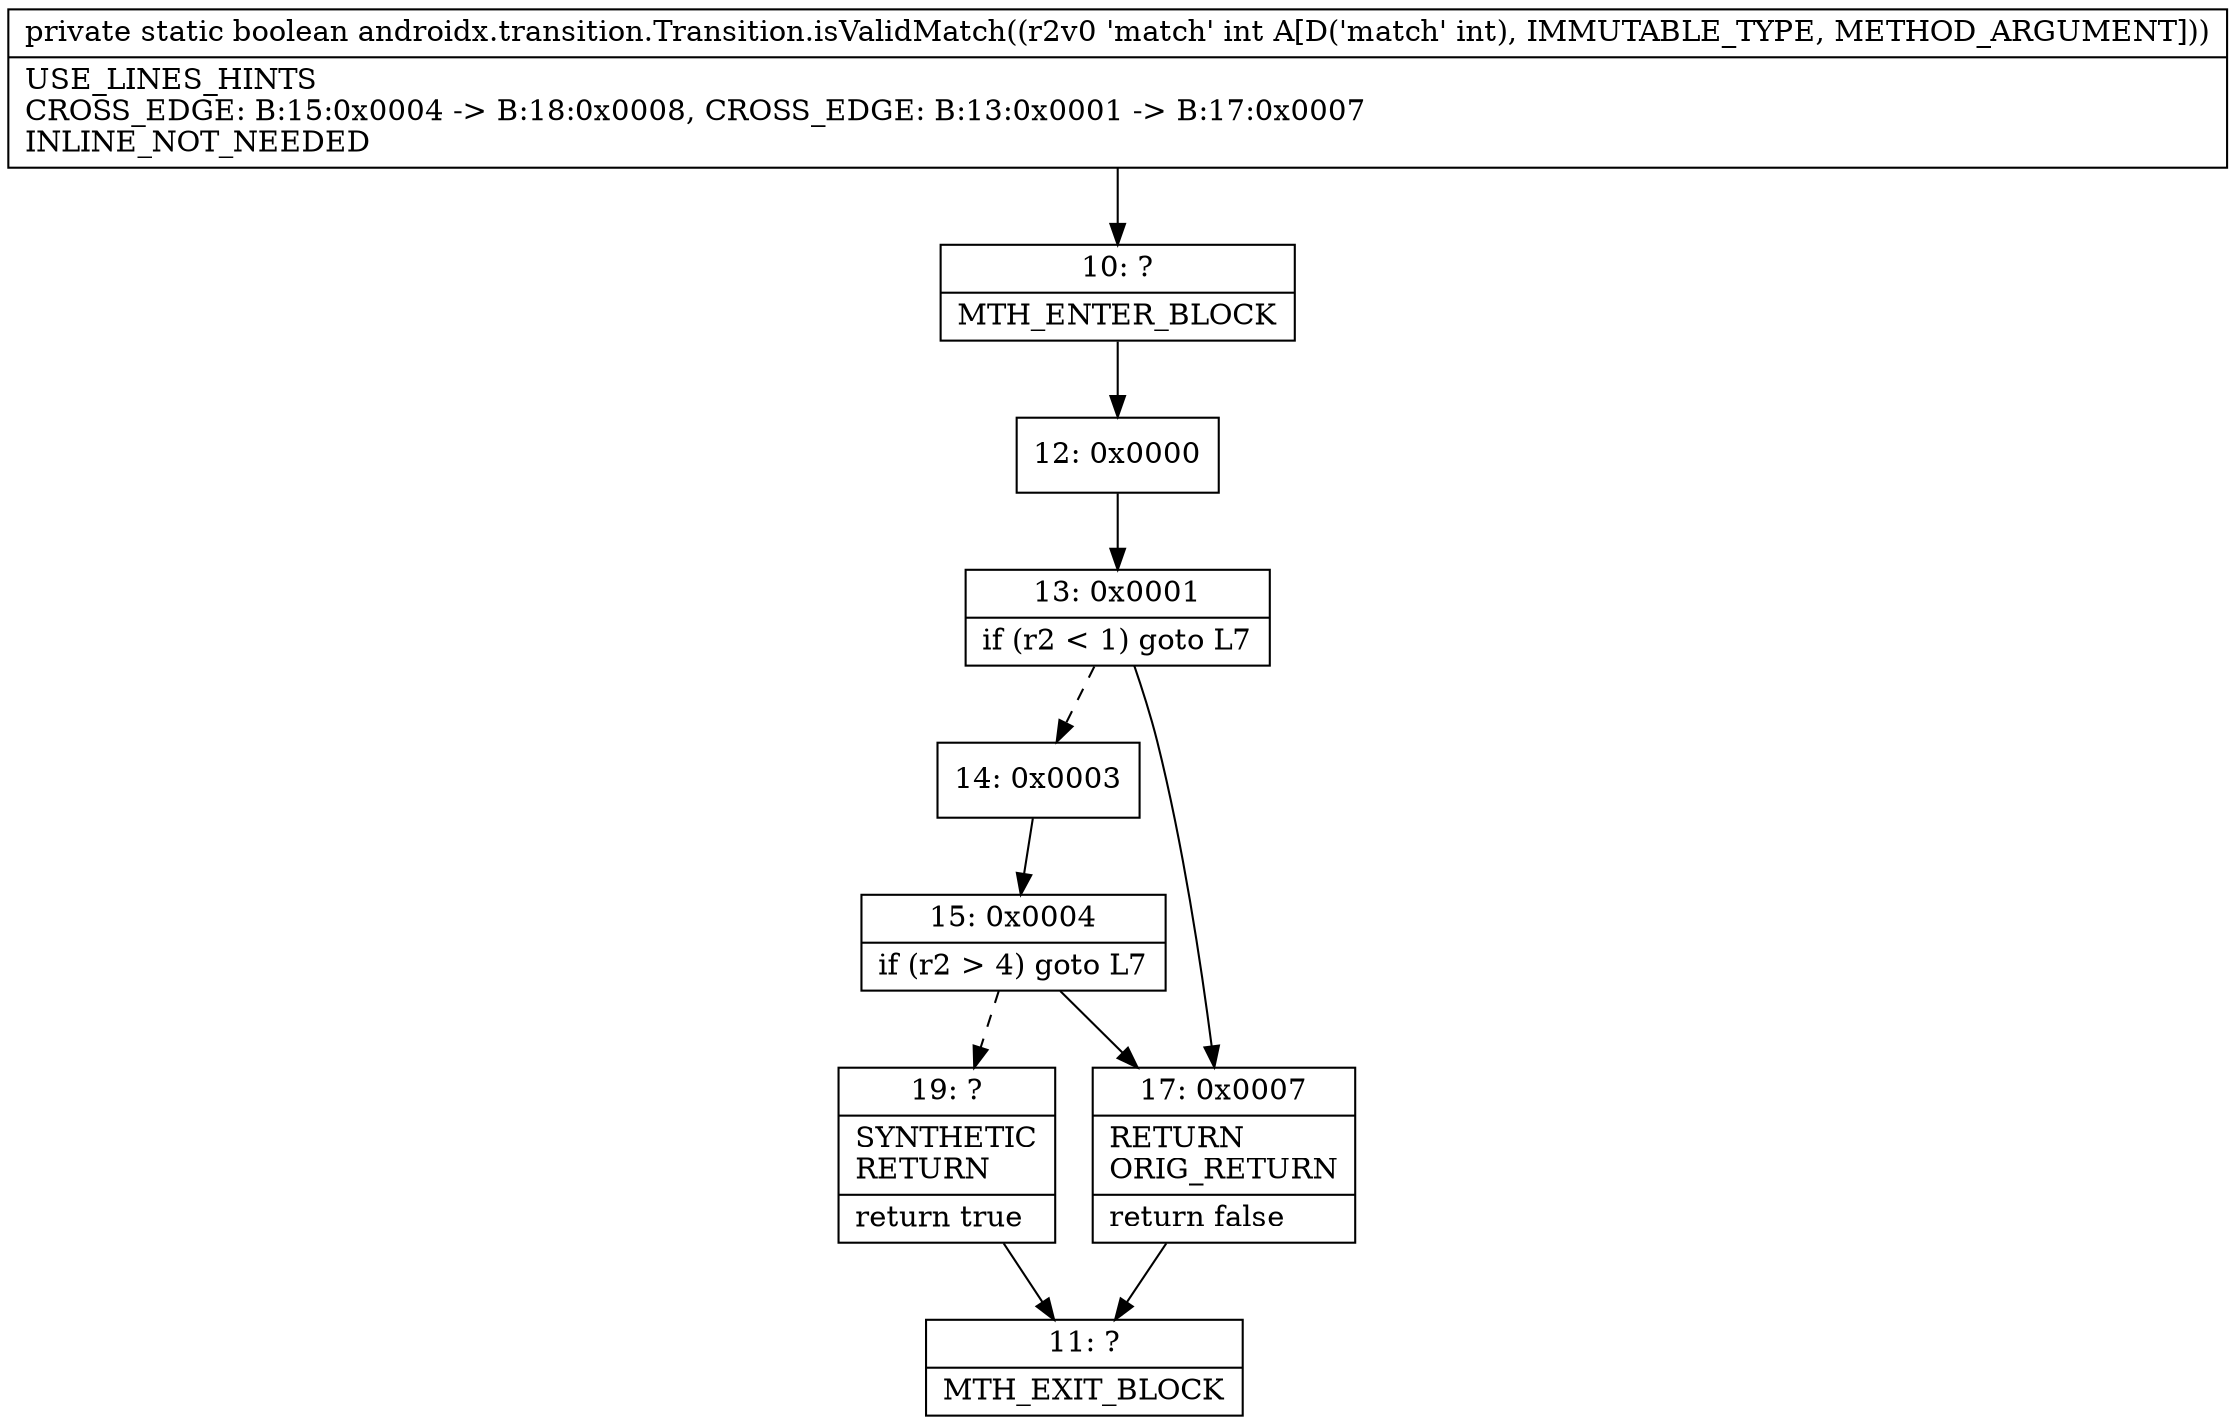digraph "CFG forandroidx.transition.Transition.isValidMatch(I)Z" {
Node_10 [shape=record,label="{10\:\ ?|MTH_ENTER_BLOCK\l}"];
Node_12 [shape=record,label="{12\:\ 0x0000}"];
Node_13 [shape=record,label="{13\:\ 0x0001|if (r2 \< 1) goto L7\l}"];
Node_14 [shape=record,label="{14\:\ 0x0003}"];
Node_15 [shape=record,label="{15\:\ 0x0004|if (r2 \> 4) goto L7\l}"];
Node_19 [shape=record,label="{19\:\ ?|SYNTHETIC\lRETURN\l|return true\l}"];
Node_11 [shape=record,label="{11\:\ ?|MTH_EXIT_BLOCK\l}"];
Node_17 [shape=record,label="{17\:\ 0x0007|RETURN\lORIG_RETURN\l|return false\l}"];
MethodNode[shape=record,label="{private static boolean androidx.transition.Transition.isValidMatch((r2v0 'match' int A[D('match' int), IMMUTABLE_TYPE, METHOD_ARGUMENT]))  | USE_LINES_HINTS\lCROSS_EDGE: B:15:0x0004 \-\> B:18:0x0008, CROSS_EDGE: B:13:0x0001 \-\> B:17:0x0007\lINLINE_NOT_NEEDED\l}"];
MethodNode -> Node_10;Node_10 -> Node_12;
Node_12 -> Node_13;
Node_13 -> Node_14[style=dashed];
Node_13 -> Node_17;
Node_14 -> Node_15;
Node_15 -> Node_17;
Node_15 -> Node_19[style=dashed];
Node_19 -> Node_11;
Node_17 -> Node_11;
}

